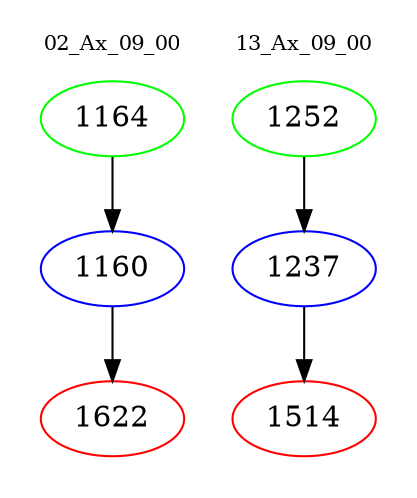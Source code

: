 digraph{
subgraph cluster_0 {
color = white
label = "02_Ax_09_00";
fontsize=10;
T0_1164 [label="1164", color="green"]
T0_1164 -> T0_1160 [color="black"]
T0_1160 [label="1160", color="blue"]
T0_1160 -> T0_1622 [color="black"]
T0_1622 [label="1622", color="red"]
}
subgraph cluster_1 {
color = white
label = "13_Ax_09_00";
fontsize=10;
T1_1252 [label="1252", color="green"]
T1_1252 -> T1_1237 [color="black"]
T1_1237 [label="1237", color="blue"]
T1_1237 -> T1_1514 [color="black"]
T1_1514 [label="1514", color="red"]
}
}
